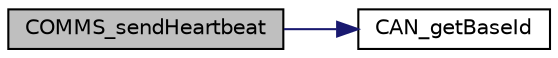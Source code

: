 digraph "COMMS_sendHeartbeat"
{
 // LATEX_PDF_SIZE
  edge [fontname="Helvetica",fontsize="10",labelfontname="Helvetica",labelfontsize="10"];
  node [fontname="Helvetica",fontsize="10",shape=record];
  rankdir="LR";
  Node1 [label="COMMS_sendHeartbeat",height=0.2,width=0.4,color="black", fillcolor="grey75", style="filled", fontcolor="black",tooltip=" "];
  Node1 -> Node2 [color="midnightblue",fontsize="10",style="solid",fontname="Helvetica"];
  Node2 [label="CAN_getBaseId",height=0.2,width=0.4,color="black", fillcolor="white", style="filled",URL="$can_8c.html#a4c0209a7cbb07e56e87eb00aa6d8fdf1",tooltip=" "];
}
